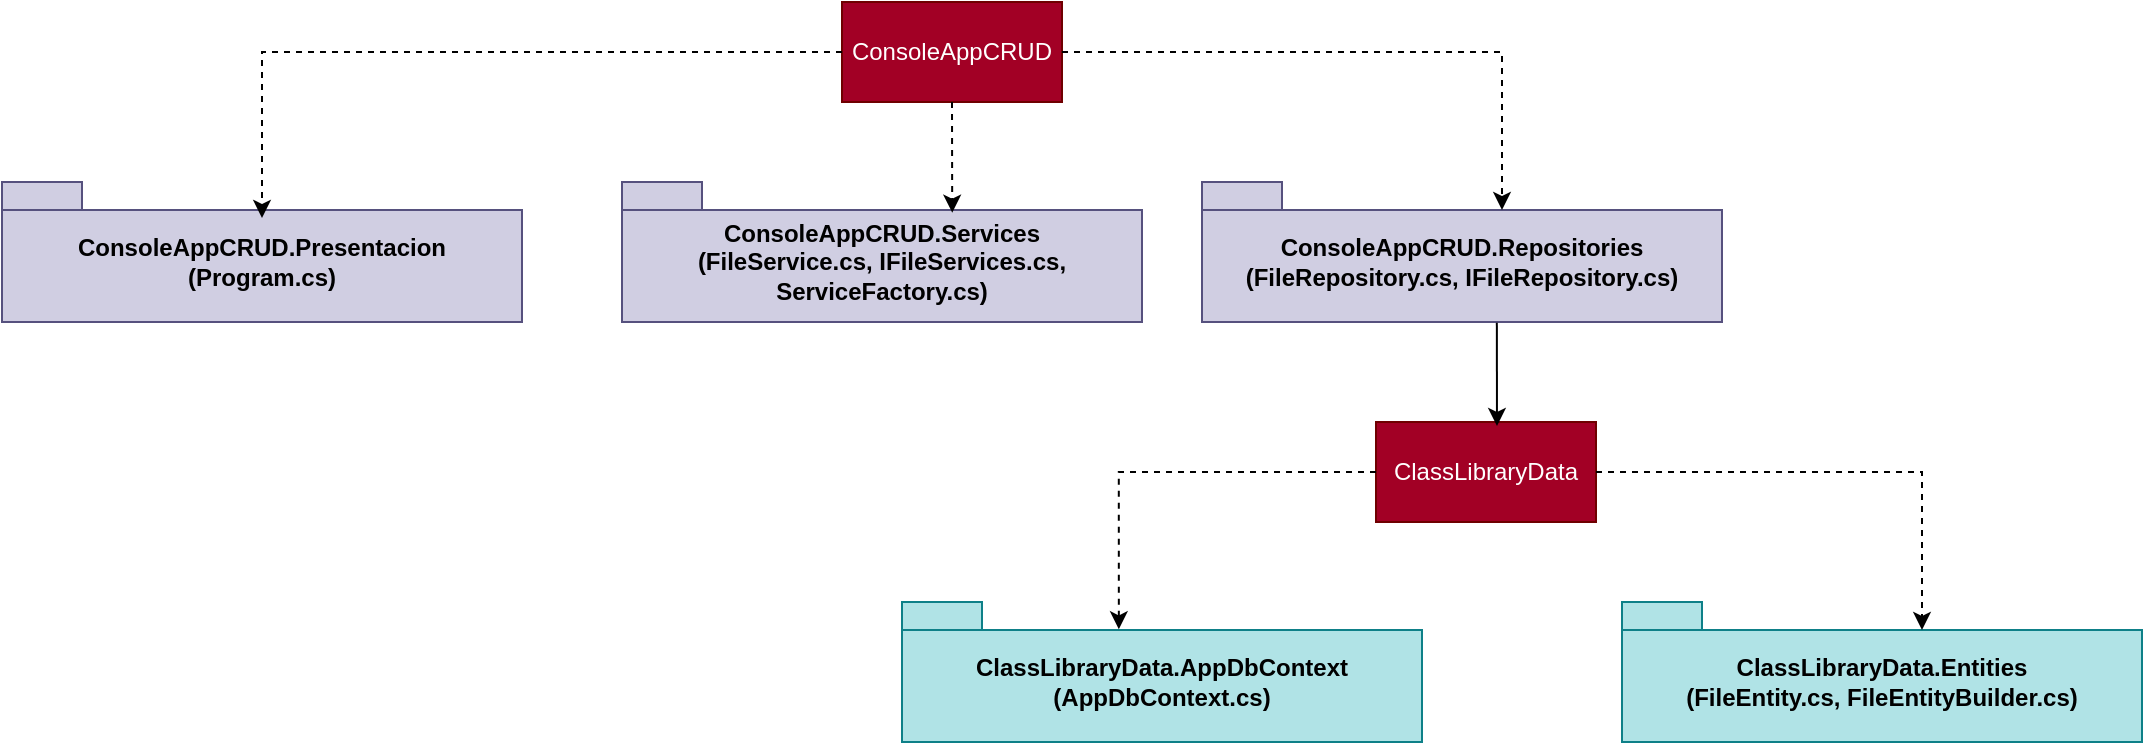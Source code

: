 <mxfile version="24.7.7">
  <diagram name="Página-1" id="qQ7MLnVuxHwJaE8UBM9L">
    <mxGraphModel dx="1195" dy="648" grid="1" gridSize="10" guides="1" tooltips="1" connect="1" arrows="1" fold="1" page="1" pageScale="1" pageWidth="827" pageHeight="1169" math="0" shadow="0">
      <root>
        <mxCell id="0" />
        <mxCell id="1" parent="0" />
        <mxCell id="m5GKkXtPH_g__4tmCgI2-31" value="ConsoleAppCRUD" style="html=1;whiteSpace=wrap;fillColor=#a20025;strokeColor=#6F0000;fontColor=#ffffff;" vertex="1" parent="1">
          <mxGeometry x="450" y="100" width="110" height="50" as="geometry" />
        </mxCell>
        <mxCell id="m5GKkXtPH_g__4tmCgI2-32" value="ConsoleAppCRUD.Presentacion&lt;br&gt;(Program.cs)" style="shape=folder;fontStyle=1;spacingTop=10;tabWidth=40;tabHeight=14;tabPosition=left;html=1;whiteSpace=wrap;fillColor=#d0cee2;strokeColor=#56517e;" vertex="1" parent="1">
          <mxGeometry x="30" y="190" width="260" height="70" as="geometry" />
        </mxCell>
        <mxCell id="m5GKkXtPH_g__4tmCgI2-33" value="ConsoleAppCRUD.Services&lt;br&gt;(FileService.cs, IFileServices.cs, ServiceFactory.cs)" style="shape=folder;fontStyle=1;spacingTop=10;tabWidth=40;tabHeight=14;tabPosition=left;html=1;whiteSpace=wrap;fillColor=#d0cee2;strokeColor=#56517e;" vertex="1" parent="1">
          <mxGeometry x="340" y="190" width="260" height="70" as="geometry" />
        </mxCell>
        <mxCell id="m5GKkXtPH_g__4tmCgI2-34" value="ConsoleAppCRUD.Repositories&lt;br&gt;(FileRepository.cs, IFileRepository.cs)" style="shape=folder;fontStyle=1;spacingTop=10;tabWidth=40;tabHeight=14;tabPosition=left;html=1;whiteSpace=wrap;fillColor=#d0cee2;strokeColor=#56517e;" vertex="1" parent="1">
          <mxGeometry x="630" y="190" width="260" height="70" as="geometry" />
        </mxCell>
        <mxCell id="m5GKkXtPH_g__4tmCgI2-35" value="ClassLibraryData" style="html=1;whiteSpace=wrap;fillColor=#a20025;fontColor=#ffffff;strokeColor=#6F0000;" vertex="1" parent="1">
          <mxGeometry x="717" y="310" width="110" height="50" as="geometry" />
        </mxCell>
        <mxCell id="m5GKkXtPH_g__4tmCgI2-36" value="ClassLibraryData.AppDbContext&lt;br&gt;(AppDbContext.cs)" style="shape=folder;fontStyle=1;spacingTop=10;tabWidth=40;tabHeight=14;tabPosition=left;html=1;whiteSpace=wrap;fillColor=#b0e3e6;strokeColor=#0e8088;" vertex="1" parent="1">
          <mxGeometry x="480" y="400" width="260" height="70" as="geometry" />
        </mxCell>
        <mxCell id="m5GKkXtPH_g__4tmCgI2-37" value="ClassLibraryData.Entities&lt;br&gt;(FileEntity.cs, FileEntityBuilder.cs)" style="shape=folder;fontStyle=1;spacingTop=10;tabWidth=40;tabHeight=14;tabPosition=left;html=1;whiteSpace=wrap;fillColor=#b0e3e6;strokeColor=#0e8088;" vertex="1" parent="1">
          <mxGeometry x="840" y="400" width="260" height="70" as="geometry" />
        </mxCell>
        <mxCell id="m5GKkXtPH_g__4tmCgI2-38" value="" style="endArrow=classic;html=1;rounded=0;exitX=0;exitY=0.5;exitDx=0;exitDy=0;edgeStyle=orthogonalEdgeStyle;entryX=0.5;entryY=0.257;entryDx=0;entryDy=0;entryPerimeter=0;dashed=1;" edge="1" parent="1" source="m5GKkXtPH_g__4tmCgI2-31" target="m5GKkXtPH_g__4tmCgI2-32">
          <mxGeometry width="50" height="50" relative="1" as="geometry">
            <mxPoint x="560" y="270" as="sourcePoint" />
            <mxPoint x="160" y="180" as="targetPoint" />
          </mxGeometry>
        </mxCell>
        <mxCell id="m5GKkXtPH_g__4tmCgI2-39" value="" style="endArrow=classic;html=1;rounded=0;exitX=0.5;exitY=1;exitDx=0;exitDy=0;entryX=0.635;entryY=0.219;entryDx=0;entryDy=0;entryPerimeter=0;dashed=1;" edge="1" parent="1" source="m5GKkXtPH_g__4tmCgI2-31" target="m5GKkXtPH_g__4tmCgI2-33">
          <mxGeometry width="50" height="50" relative="1" as="geometry">
            <mxPoint x="520" y="280" as="sourcePoint" />
            <mxPoint x="570" y="230" as="targetPoint" />
          </mxGeometry>
        </mxCell>
        <mxCell id="m5GKkXtPH_g__4tmCgI2-40" value="" style="endArrow=classic;html=1;rounded=0;exitX=1;exitY=0.5;exitDx=0;exitDy=0;edgeStyle=orthogonalEdgeStyle;entryX=0;entryY=0;entryDx=150;entryDy=14;entryPerimeter=0;dashed=1;" edge="1" parent="1" source="m5GKkXtPH_g__4tmCgI2-31" target="m5GKkXtPH_g__4tmCgI2-34">
          <mxGeometry width="50" height="50" relative="1" as="geometry">
            <mxPoint x="460" y="135" as="sourcePoint" />
            <mxPoint x="170" y="213" as="targetPoint" />
          </mxGeometry>
        </mxCell>
        <mxCell id="m5GKkXtPH_g__4tmCgI2-41" value="" style="endArrow=classic;html=1;rounded=0;exitX=0.567;exitY=1.005;exitDx=0;exitDy=0;exitPerimeter=0;entryX=0.55;entryY=0.04;entryDx=0;entryDy=0;entryPerimeter=0;" edge="1" parent="1" source="m5GKkXtPH_g__4tmCgI2-34" target="m5GKkXtPH_g__4tmCgI2-35">
          <mxGeometry width="50" height="50" relative="1" as="geometry">
            <mxPoint x="515" y="160" as="sourcePoint" />
            <mxPoint x="515" y="215" as="targetPoint" />
          </mxGeometry>
        </mxCell>
        <mxCell id="m5GKkXtPH_g__4tmCgI2-42" value="" style="endArrow=classic;html=1;rounded=0;exitX=0;exitY=0.5;exitDx=0;exitDy=0;entryX=0.417;entryY=0.195;entryDx=0;entryDy=0;entryPerimeter=0;edgeStyle=orthogonalEdgeStyle;dashed=1;" edge="1" parent="1" source="m5GKkXtPH_g__4tmCgI2-35" target="m5GKkXtPH_g__4tmCgI2-36">
          <mxGeometry width="50" height="50" relative="1" as="geometry">
            <mxPoint x="520" y="290" as="sourcePoint" />
            <mxPoint x="570" y="240" as="targetPoint" />
          </mxGeometry>
        </mxCell>
        <mxCell id="m5GKkXtPH_g__4tmCgI2-43" value="" style="endArrow=classic;html=1;rounded=0;exitX=1;exitY=0.5;exitDx=0;exitDy=0;entryX=0;entryY=0;entryDx=150;entryDy=14;entryPerimeter=0;edgeStyle=orthogonalEdgeStyle;dashed=1;" edge="1" parent="1" source="m5GKkXtPH_g__4tmCgI2-35" target="m5GKkXtPH_g__4tmCgI2-37">
          <mxGeometry width="50" height="50" relative="1" as="geometry">
            <mxPoint x="727" y="345" as="sourcePoint" />
            <mxPoint x="598" y="424" as="targetPoint" />
          </mxGeometry>
        </mxCell>
      </root>
    </mxGraphModel>
  </diagram>
</mxfile>
